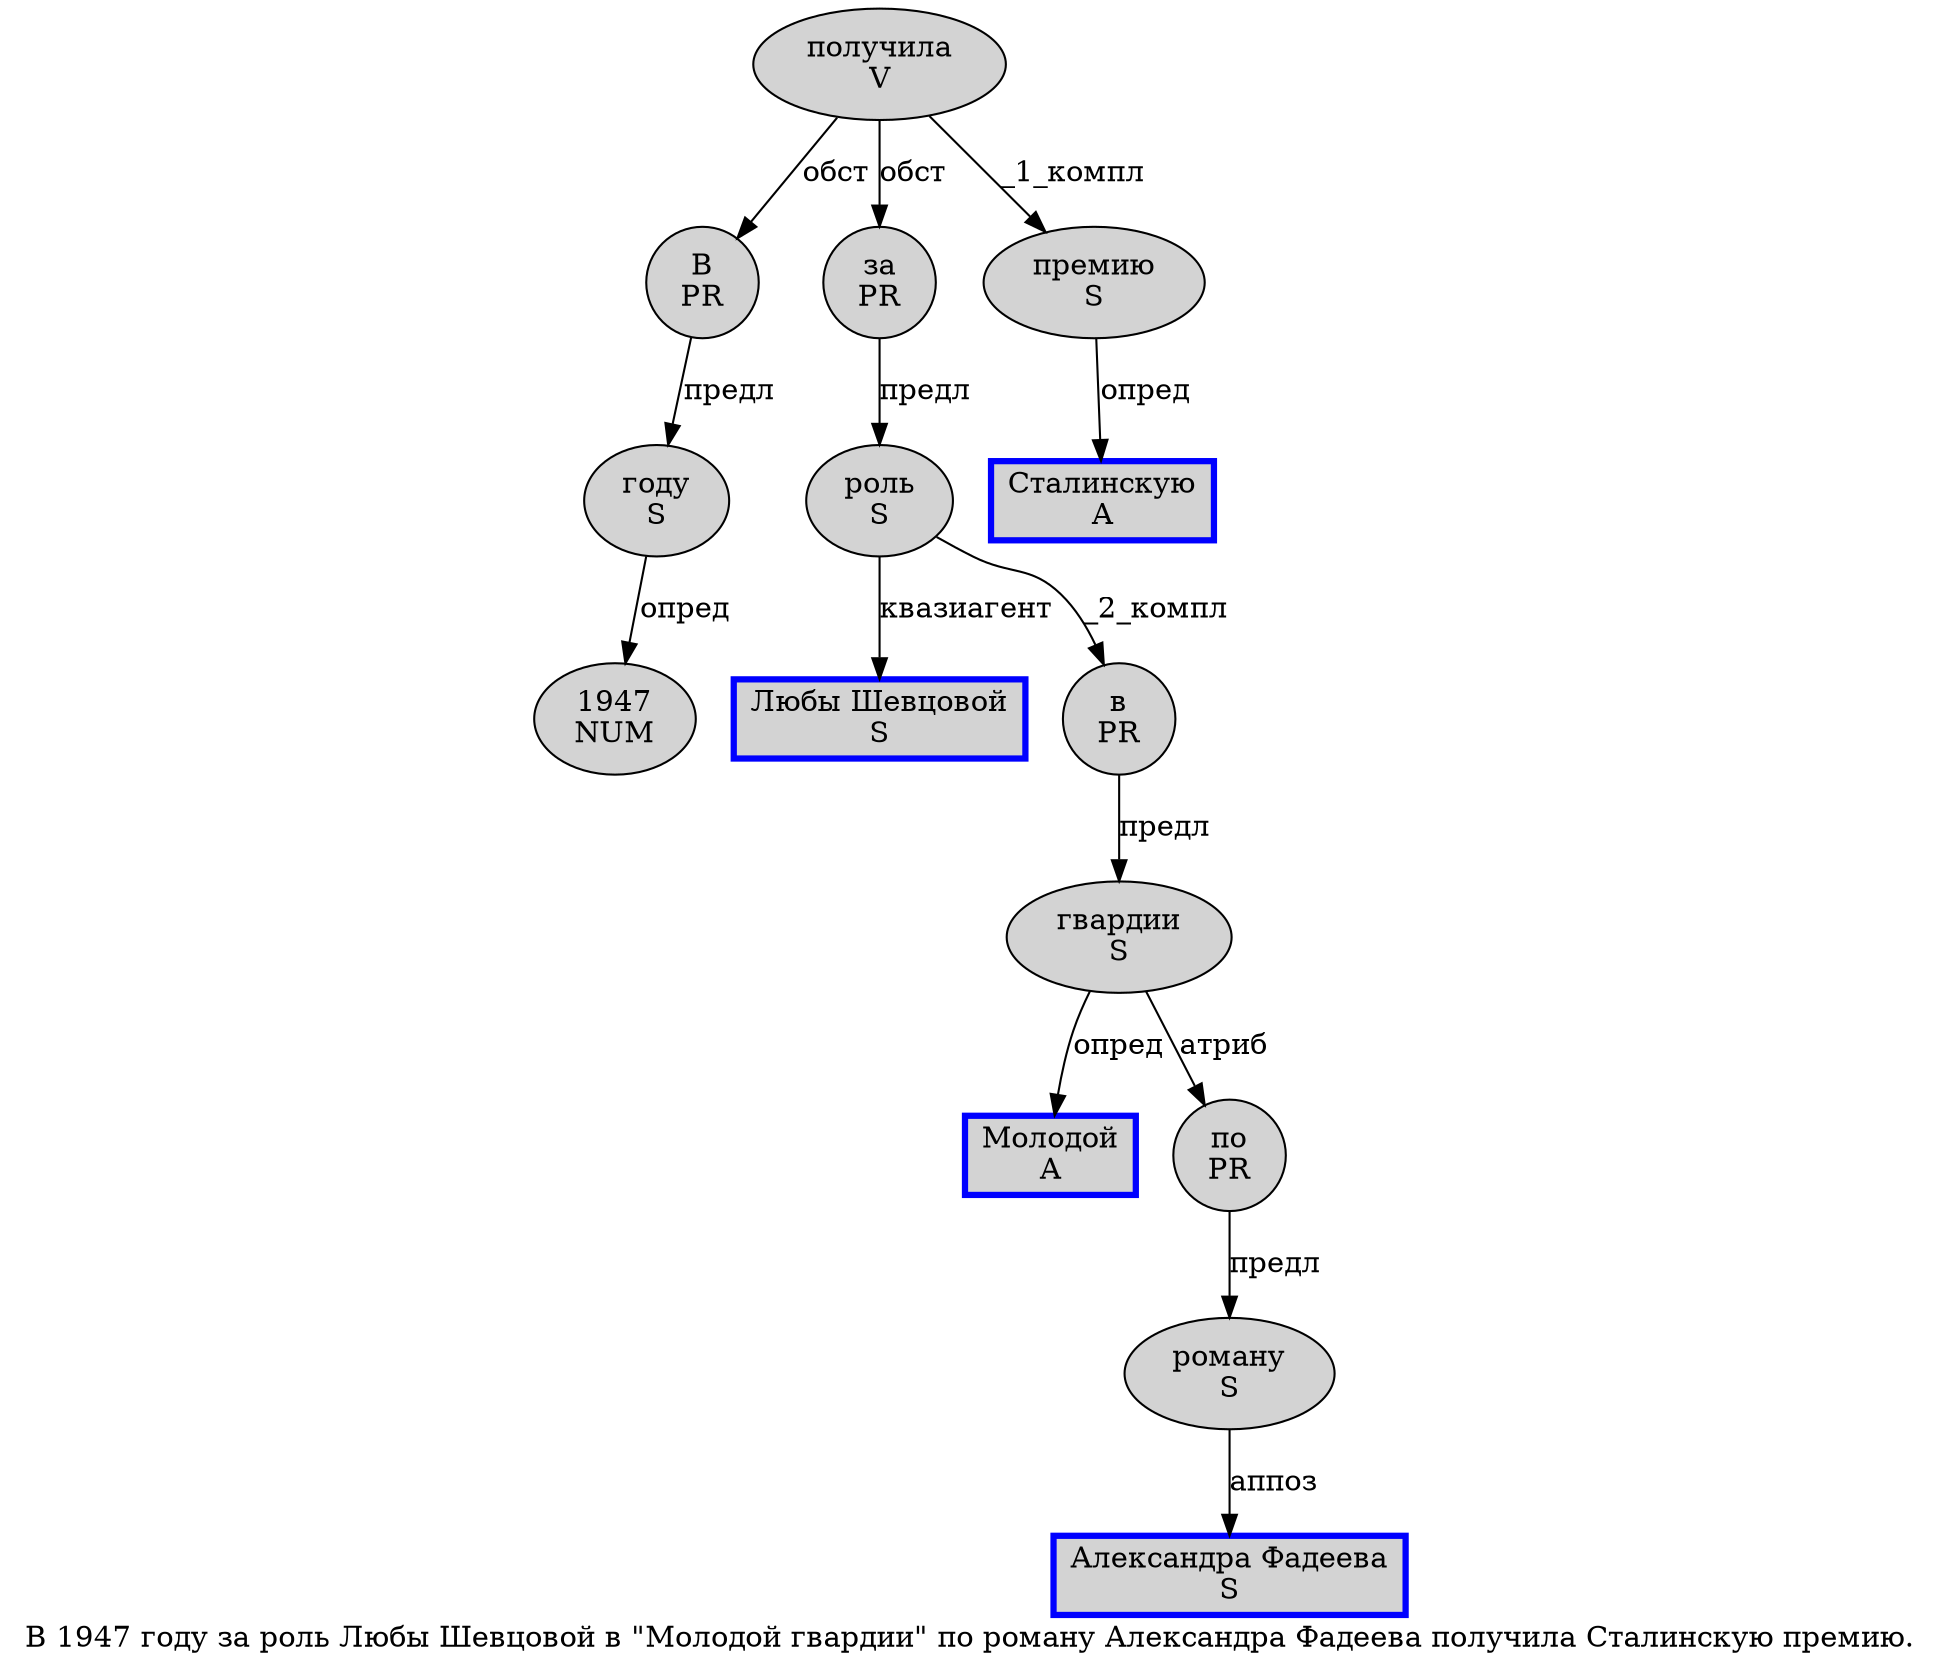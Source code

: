 digraph SENTENCE_67 {
	graph [label="В 1947 году за роль Любы Шевцовой в \"Молодой гвардии\" по роману Александра Фадеева получила Сталинскую премию."]
	node [style=filled]
		0 [label="В
PR" color="" fillcolor=lightgray penwidth=1 shape=ellipse]
		1 [label="1947
NUM" color="" fillcolor=lightgray penwidth=1 shape=ellipse]
		2 [label="году
S" color="" fillcolor=lightgray penwidth=1 shape=ellipse]
		3 [label="за
PR" color="" fillcolor=lightgray penwidth=1 shape=ellipse]
		4 [label="роль
S" color="" fillcolor=lightgray penwidth=1 shape=ellipse]
		5 [label="Любы Шевцовой
S" color=blue fillcolor=lightgray penwidth=3 shape=box]
		6 [label="в
PR" color="" fillcolor=lightgray penwidth=1 shape=ellipse]
		8 [label="Молодой
A" color=blue fillcolor=lightgray penwidth=3 shape=box]
		9 [label="гвардии
S" color="" fillcolor=lightgray penwidth=1 shape=ellipse]
		11 [label="по
PR" color="" fillcolor=lightgray penwidth=1 shape=ellipse]
		12 [label="роману
S" color="" fillcolor=lightgray penwidth=1 shape=ellipse]
		13 [label="Александра Фадеева
S" color=blue fillcolor=lightgray penwidth=3 shape=box]
		14 [label="получила
V" color="" fillcolor=lightgray penwidth=1 shape=ellipse]
		15 [label="Сталинскую
A" color=blue fillcolor=lightgray penwidth=3 shape=box]
		16 [label="премию
S" color="" fillcolor=lightgray penwidth=1 shape=ellipse]
			6 -> 9 [label="предл"]
			2 -> 1 [label="опред"]
			4 -> 5 [label="квазиагент"]
			4 -> 6 [label="_2_компл"]
			16 -> 15 [label="опред"]
			9 -> 8 [label="опред"]
			9 -> 11 [label="атриб"]
			3 -> 4 [label="предл"]
			0 -> 2 [label="предл"]
			14 -> 0 [label="обст"]
			14 -> 3 [label="обст"]
			14 -> 16 [label="_1_компл"]
			11 -> 12 [label="предл"]
			12 -> 13 [label="аппоз"]
}